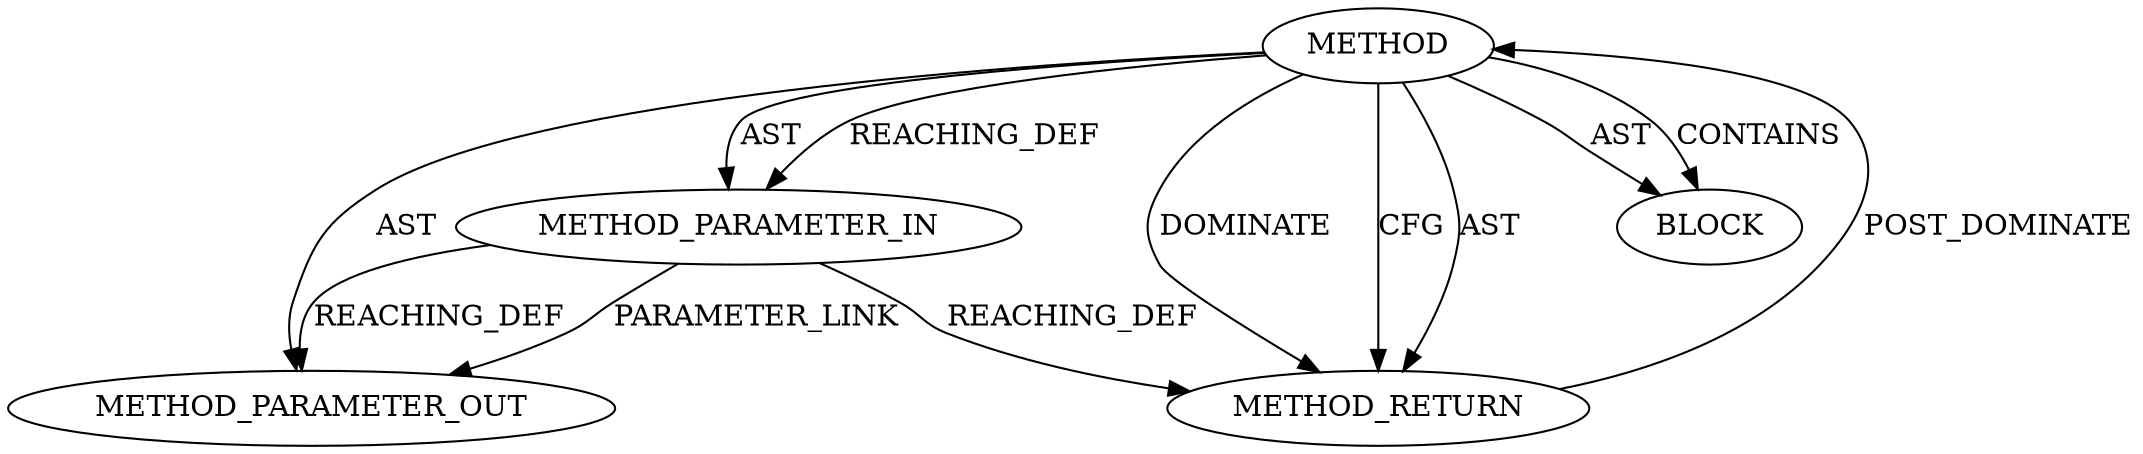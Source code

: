 digraph {
  2242 [label=METHOD AST_PARENT_TYPE="NAMESPACE_BLOCK" AST_PARENT_FULL_NAME="<global>" ORDER=0 CODE="<empty>" FULL_NAME="msg_hdr_sz" IS_EXTERNAL=true FILENAME="<empty>" SIGNATURE="" NAME="msg_hdr_sz"]
  2822 [label=METHOD_PARAMETER_OUT ORDER=1 CODE="p1" IS_VARIADIC=false TYPE_FULL_NAME="ANY" EVALUATION_STRATEGY="BY_VALUE" INDEX=1 NAME="p1"]
  2243 [label=METHOD_PARAMETER_IN ORDER=1 CODE="p1" IS_VARIADIC=false TYPE_FULL_NAME="ANY" EVALUATION_STRATEGY="BY_VALUE" INDEX=1 NAME="p1"]
  2245 [label=METHOD_RETURN ORDER=2 CODE="RET" TYPE_FULL_NAME="ANY" EVALUATION_STRATEGY="BY_VALUE"]
  2244 [label=BLOCK ORDER=1 ARGUMENT_INDEX=1 CODE="<empty>" TYPE_FULL_NAME="ANY"]
  2243 -> 2822 [label=REACHING_DEF VARIABLE="p1"]
  2242 -> 2243 [label=AST ]
  2242 -> 2243 [label=REACHING_DEF VARIABLE=""]
  2242 -> 2244 [label=AST ]
  2243 -> 2822 [label=PARAMETER_LINK ]
  2242 -> 2245 [label=DOMINATE ]
  2242 -> 2822 [label=AST ]
  2242 -> 2245 [label=CFG ]
  2245 -> 2242 [label=POST_DOMINATE ]
  2243 -> 2245 [label=REACHING_DEF VARIABLE="p1"]
  2242 -> 2244 [label=CONTAINS ]
  2242 -> 2245 [label=AST ]
}

